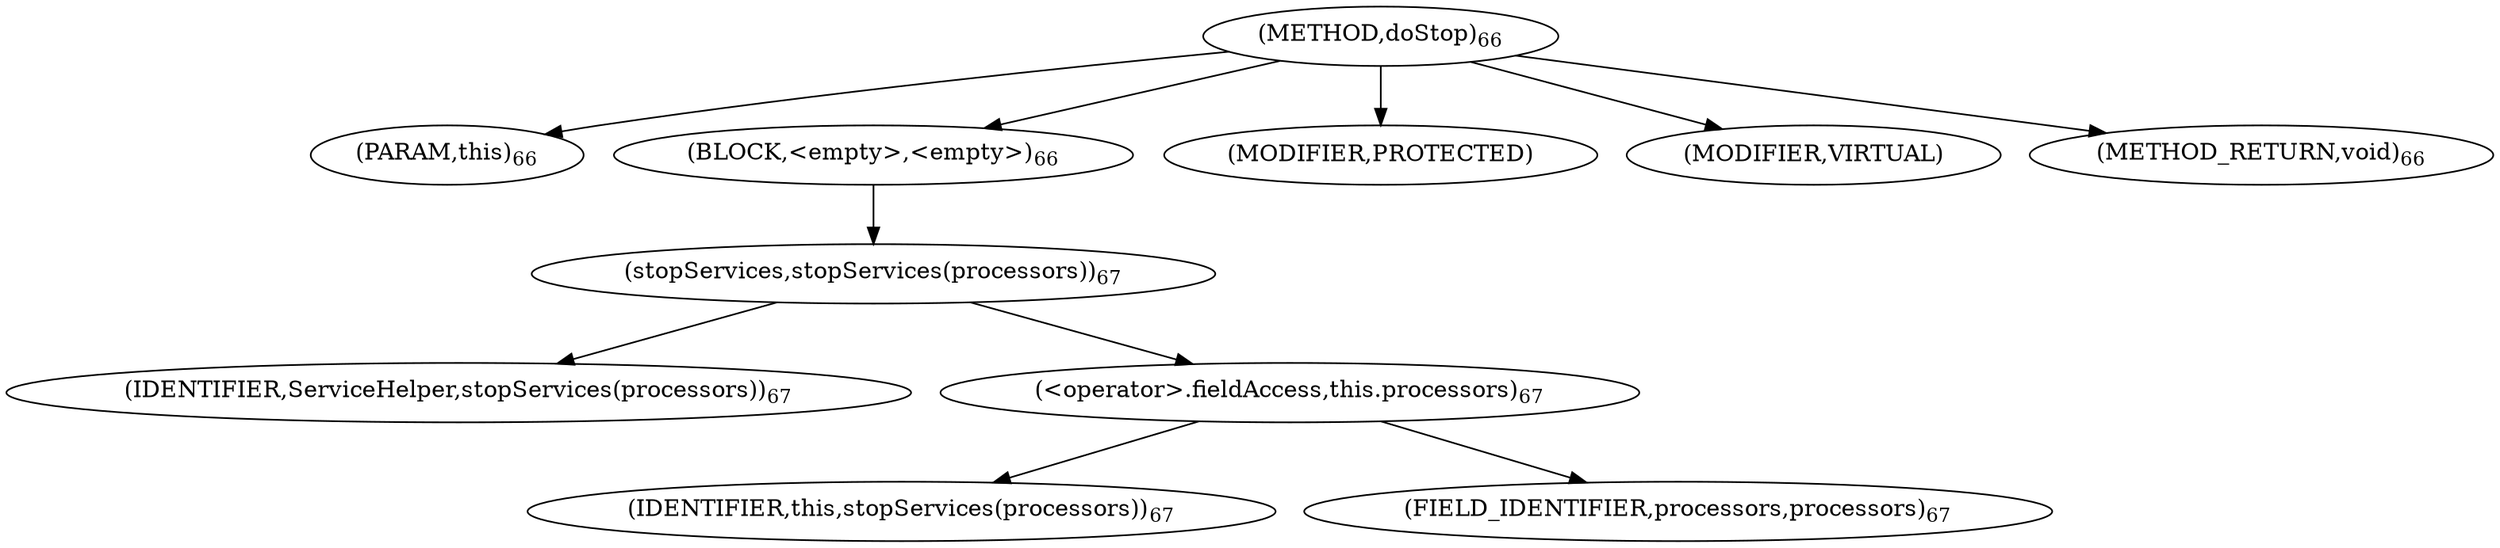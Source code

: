 digraph "doStop" {  
"102" [label = <(METHOD,doStop)<SUB>66</SUB>> ]
"103" [label = <(PARAM,this)<SUB>66</SUB>> ]
"104" [label = <(BLOCK,&lt;empty&gt;,&lt;empty&gt;)<SUB>66</SUB>> ]
"105" [label = <(stopServices,stopServices(processors))<SUB>67</SUB>> ]
"106" [label = <(IDENTIFIER,ServiceHelper,stopServices(processors))<SUB>67</SUB>> ]
"107" [label = <(&lt;operator&gt;.fieldAccess,this.processors)<SUB>67</SUB>> ]
"108" [label = <(IDENTIFIER,this,stopServices(processors))<SUB>67</SUB>> ]
"109" [label = <(FIELD_IDENTIFIER,processors,processors)<SUB>67</SUB>> ]
"110" [label = <(MODIFIER,PROTECTED)> ]
"111" [label = <(MODIFIER,VIRTUAL)> ]
"112" [label = <(METHOD_RETURN,void)<SUB>66</SUB>> ]
  "102" -> "103" 
  "102" -> "104" 
  "102" -> "110" 
  "102" -> "111" 
  "102" -> "112" 
  "104" -> "105" 
  "105" -> "106" 
  "105" -> "107" 
  "107" -> "108" 
  "107" -> "109" 
}
